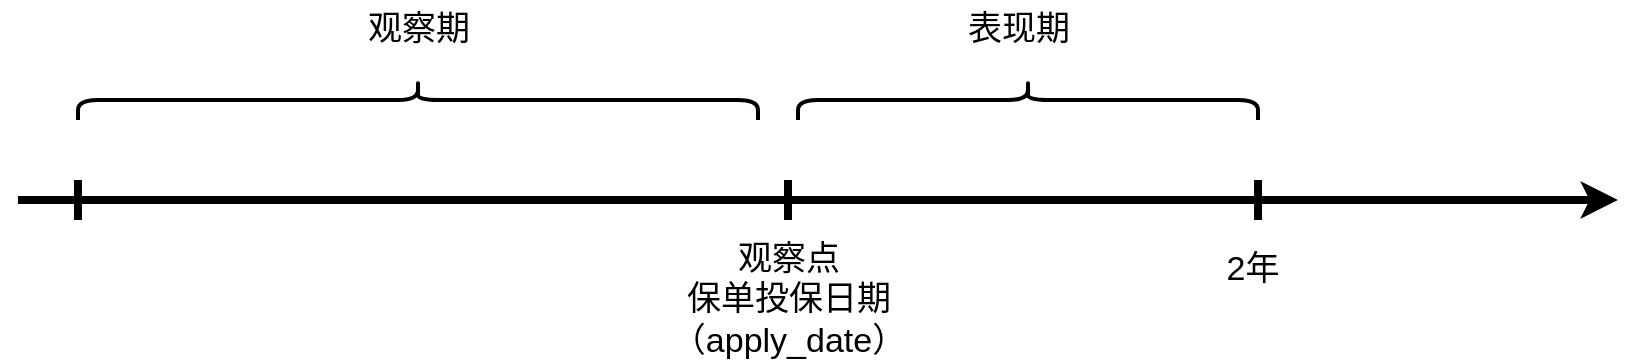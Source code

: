<mxfile version="22.1.16" type="github">
  <diagram name="Page-1" id="cTm9VjLL6Lqdn0pKksEZ">
    <mxGraphModel dx="2074" dy="1146" grid="1" gridSize="10" guides="1" tooltips="1" connect="1" arrows="1" fold="1" page="1" pageScale="1" pageWidth="850" pageHeight="1100" math="0" shadow="0">
      <root>
        <mxCell id="0" />
        <mxCell id="1" parent="0" />
        <mxCell id="IO05Y_sZh1gngZTy4Zej-1" value="" style="endArrow=classic;html=1;rounded=0;strokeWidth=4;" edge="1" parent="1">
          <mxGeometry width="50" height="50" relative="1" as="geometry">
            <mxPoint x="40" y="450" as="sourcePoint" />
            <mxPoint x="840" y="450" as="targetPoint" />
          </mxGeometry>
        </mxCell>
        <mxCell id="IO05Y_sZh1gngZTy4Zej-2" value="" style="endArrow=none;html=1;rounded=0;strokeWidth=4;" edge="1" parent="1">
          <mxGeometry width="50" height="50" relative="1" as="geometry">
            <mxPoint x="425" y="460" as="sourcePoint" />
            <mxPoint x="425" y="440" as="targetPoint" />
          </mxGeometry>
        </mxCell>
        <mxCell id="IO05Y_sZh1gngZTy4Zej-3" value="观察点&lt;br style=&quot;font-size: 17px;&quot;&gt;保单投保日期&lt;br&gt;（apply_date）" style="text;html=1;strokeColor=none;fillColor=none;align=center;verticalAlign=middle;whiteSpace=wrap;rounded=0;fontSize=17;" vertex="1" parent="1">
          <mxGeometry x="338" y="470" width="175" height="60" as="geometry" />
        </mxCell>
        <mxCell id="IO05Y_sZh1gngZTy4Zej-4" value="" style="shape=curlyBracket;whiteSpace=wrap;html=1;rounded=1;flipH=1;labelPosition=right;verticalLabelPosition=middle;align=left;verticalAlign=middle;rotation=-90;strokeWidth=2;" vertex="1" parent="1">
          <mxGeometry x="535" y="285" width="20" height="230" as="geometry" />
        </mxCell>
        <mxCell id="IO05Y_sZh1gngZTy4Zej-5" value="" style="endArrow=none;html=1;rounded=0;strokeWidth=4;" edge="1" parent="1">
          <mxGeometry width="50" height="50" relative="1" as="geometry">
            <mxPoint x="660" y="460" as="sourcePoint" />
            <mxPoint x="660" y="440" as="targetPoint" />
          </mxGeometry>
        </mxCell>
        <mxCell id="IO05Y_sZh1gngZTy4Zej-6" value="2年" style="text;html=1;strokeColor=none;fillColor=none;align=center;verticalAlign=middle;whiteSpace=wrap;rounded=0;fontSize=17;" vertex="1" parent="1">
          <mxGeometry x="640" y="470" width="35" height="30" as="geometry" />
        </mxCell>
        <mxCell id="IO05Y_sZh1gngZTy4Zej-7" value="表现期" style="text;html=1;strokeColor=none;fillColor=none;align=center;verticalAlign=middle;whiteSpace=wrap;rounded=0;fontSize=17;" vertex="1" parent="1">
          <mxGeometry x="452.5" y="350" width="175" height="30" as="geometry" />
        </mxCell>
        <mxCell id="IO05Y_sZh1gngZTy4Zej-8" value="" style="endArrow=none;html=1;rounded=0;strokeWidth=4;" edge="1" parent="1">
          <mxGeometry width="50" height="50" relative="1" as="geometry">
            <mxPoint x="70" y="460" as="sourcePoint" />
            <mxPoint x="70" y="440" as="targetPoint" />
          </mxGeometry>
        </mxCell>
        <mxCell id="IO05Y_sZh1gngZTy4Zej-9" value="" style="shape=curlyBracket;whiteSpace=wrap;html=1;rounded=1;flipH=1;labelPosition=right;verticalLabelPosition=middle;align=left;verticalAlign=middle;rotation=-90;strokeWidth=2;" vertex="1" parent="1">
          <mxGeometry x="230" y="230" width="20" height="340" as="geometry" />
        </mxCell>
        <mxCell id="IO05Y_sZh1gngZTy4Zej-10" value="观察期" style="text;html=1;strokeColor=none;fillColor=none;align=center;verticalAlign=middle;whiteSpace=wrap;rounded=0;fontSize=17;" vertex="1" parent="1">
          <mxGeometry x="152.5" y="350" width="175" height="30" as="geometry" />
        </mxCell>
      </root>
    </mxGraphModel>
  </diagram>
</mxfile>
